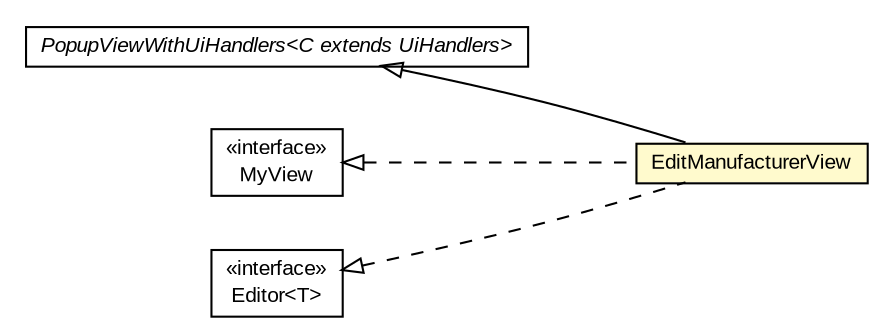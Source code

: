 #!/usr/local/bin/dot
#
# Class diagram 
# Generated by UMLGraph version R5_6-24-gf6e263 (http://www.umlgraph.org/)
#

digraph G {
	edge [fontname="arial",fontsize=10,labelfontname="arial",labelfontsize=10];
	node [fontname="arial",fontsize=10,shape=plaintext];
	nodesep=0.25;
	ranksep=0.5;
	rankdir=LR;
	// com.gwtplatform.mvp.client.PopupViewWithUiHandlers<C extends com.gwtplatform.mvp.client.UiHandlers>
	c243773 [label=<<table title="com.gwtplatform.mvp.client.PopupViewWithUiHandlers" border="0" cellborder="1" cellspacing="0" cellpadding="2" port="p" href="../../../../../mvp/client/PopupViewWithUiHandlers.html">
		<tr><td><table border="0" cellspacing="0" cellpadding="1">
<tr><td align="center" balign="center"><font face="arial italic"> PopupViewWithUiHandlers&lt;C extends UiHandlers&gt; </font></td></tr>
		</table></td></tr>
		</table>>, URL="../../../../../mvp/client/PopupViewWithUiHandlers.html", fontname="arial", fontcolor="black", fontsize=10.0];
	// com.gwtplatform.carstore.client.application.manufacturer.ui.EditManufacturerView
	c244138 [label=<<table title="com.gwtplatform.carstore.client.application.manufacturer.ui.EditManufacturerView" border="0" cellborder="1" cellspacing="0" cellpadding="2" port="p" bgcolor="lemonChiffon" href="./EditManufacturerView.html">
		<tr><td><table border="0" cellspacing="0" cellpadding="1">
<tr><td align="center" balign="center"> EditManufacturerView </td></tr>
		</table></td></tr>
		</table>>, URL="./EditManufacturerView.html", fontname="arial", fontcolor="black", fontsize=10.0];
	// com.gwtplatform.carstore.client.application.manufacturer.ui.EditManufacturerPresenter.MyView
	c244141 [label=<<table title="com.gwtplatform.carstore.client.application.manufacturer.ui.EditManufacturerPresenter.MyView" border="0" cellborder="1" cellspacing="0" cellpadding="2" port="p" href="./EditManufacturerPresenter.MyView.html">
		<tr><td><table border="0" cellspacing="0" cellpadding="1">
<tr><td align="center" balign="center"> &#171;interface&#187; </td></tr>
<tr><td align="center" balign="center"> MyView </td></tr>
		</table></td></tr>
		</table>>, URL="./EditManufacturerPresenter.MyView.html", fontname="arial", fontcolor="black", fontsize=10.0];
	//com.gwtplatform.carstore.client.application.manufacturer.ui.EditManufacturerView extends com.gwtplatform.mvp.client.PopupViewWithUiHandlers<com.gwtplatform.carstore.client.application.manufacturer.ui.EditManufacturerUiHandlers>
	c243773:p -> c244138:p [dir=back,arrowtail=empty];
	//com.gwtplatform.carstore.client.application.manufacturer.ui.EditManufacturerView implements com.gwtplatform.carstore.client.application.manufacturer.ui.EditManufacturerPresenter.MyView
	c244141:p -> c244138:p [dir=back,arrowtail=empty,style=dashed];
	//com.gwtplatform.carstore.client.application.manufacturer.ui.EditManufacturerView implements com.google.gwt.editor.client.Editor<T>
	c244297:p -> c244138:p [dir=back,arrowtail=empty,style=dashed];
	// com.google.gwt.editor.client.Editor<T>
	c244297 [label=<<table title="com.google.gwt.editor.client.Editor" border="0" cellborder="1" cellspacing="0" cellpadding="2" port="p" href="http://google-web-toolkit.googlecode.com/svn/javadoc/latest/com/google/gwt/editor/client/Editor.html">
		<tr><td><table border="0" cellspacing="0" cellpadding="1">
<tr><td align="center" balign="center"> &#171;interface&#187; </td></tr>
<tr><td align="center" balign="center"> Editor&lt;T&gt; </td></tr>
		</table></td></tr>
		</table>>, URL="http://google-web-toolkit.googlecode.com/svn/javadoc/latest/com/google/gwt/editor/client/Editor.html", fontname="arial", fontcolor="black", fontsize=10.0];
}


